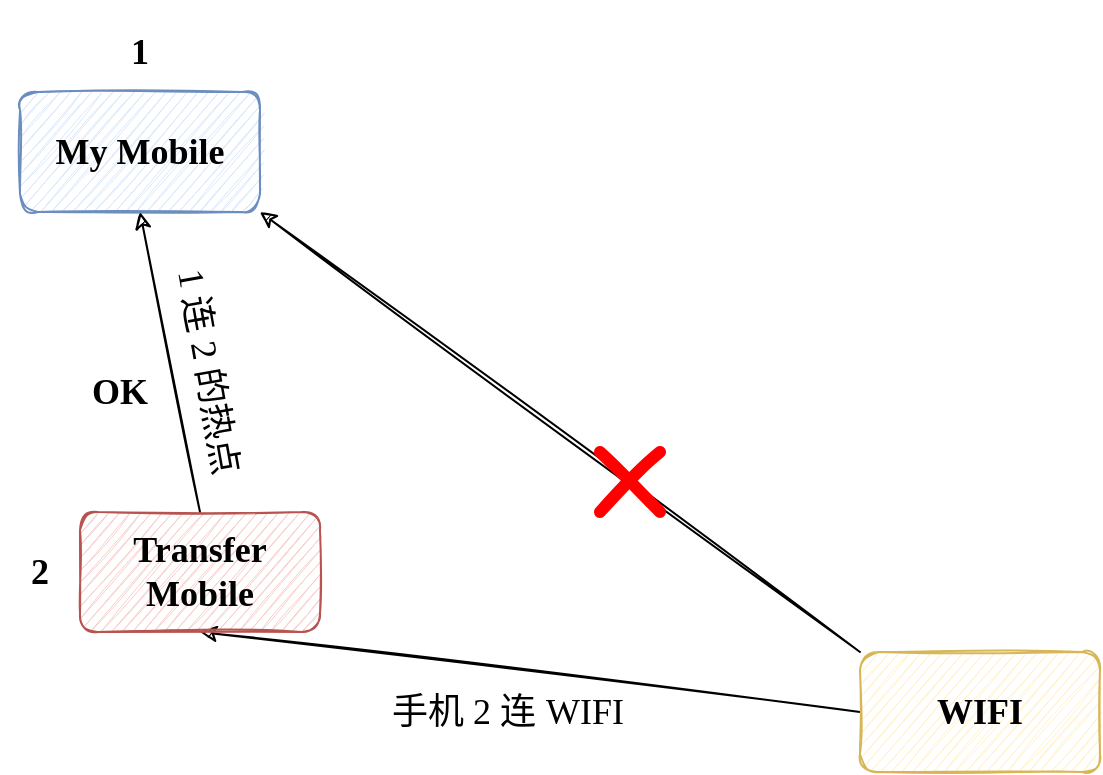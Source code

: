 <mxfile version="14.2.6" type="device"><diagram id="WwbfL4jN-Z0RdiQv5uQO" name="Page-1"><mxGraphModel dx="1038" dy="580" grid="1" gridSize="10" guides="1" tooltips="1" connect="1" arrows="1" fold="1" page="1" pageScale="1" pageWidth="827" pageHeight="1169" background="none" math="0" shadow="0"><root><mxCell id="0"/><mxCell id="1" parent="0"/><mxCell id="5U-dFKR6ylrw1KfZdZ8v-3" value="&lt;h2&gt;&lt;font face=&quot;Garamond&quot;&gt;My Mobile&lt;/font&gt;&lt;/h2&gt;" style="rounded=1;whiteSpace=wrap;html=1;sketch=1;fillColor=#dae8fc;strokeColor=#6c8ebf;" parent="1" vertex="1"><mxGeometry x="170" y="110" width="120" height="60" as="geometry"/></mxCell><mxCell id="8lbGZYon4FSKEDppkDvm-1" style="rounded=0;sketch=1;orthogonalLoop=1;jettySize=auto;html=1;exitX=0;exitY=0;exitDx=0;exitDy=0;entryX=1;entryY=1;entryDx=0;entryDy=0;" edge="1" parent="1" source="5U-dFKR6ylrw1KfZdZ8v-4" target="5U-dFKR6ylrw1KfZdZ8v-3"><mxGeometry relative="1" as="geometry"/></mxCell><mxCell id="8lbGZYon4FSKEDppkDvm-5" style="edgeStyle=none;rounded=0;sketch=1;orthogonalLoop=1;jettySize=auto;html=1;exitX=0;exitY=0.5;exitDx=0;exitDy=0;entryX=0.5;entryY=1;entryDx=0;entryDy=0;strokeWidth=1;" edge="1" parent="1" source="5U-dFKR6ylrw1KfZdZ8v-4" target="8lbGZYon4FSKEDppkDvm-4"><mxGeometry relative="1" as="geometry"/></mxCell><mxCell id="5U-dFKR6ylrw1KfZdZ8v-4" value="&lt;h2&gt;&lt;font face=&quot;Garamond&quot;&gt;WIFI&lt;/font&gt;&lt;/h2&gt;" style="rounded=1;whiteSpace=wrap;html=1;sketch=1;fillColor=#fff2cc;strokeColor=#d6b656;" parent="1" vertex="1"><mxGeometry x="590" y="390" width="120" height="60" as="geometry"/></mxCell><mxCell id="8lbGZYon4FSKEDppkDvm-2" value="" style="endArrow=none;html=1;fillColor=#f8cecc;strokeColor=#FF0000;strokeWidth=6;sketch=1;" edge="1" parent="1"><mxGeometry width="50" height="50" relative="1" as="geometry"><mxPoint x="460" y="320" as="sourcePoint"/><mxPoint x="490" y="290" as="targetPoint"/></mxGeometry></mxCell><mxCell id="8lbGZYon4FSKEDppkDvm-3" value="" style="endArrow=none;html=1;fillColor=#f8cecc;strokeColor=#FF0000;strokeWidth=6;jumpStyle=none;sketch=1;" edge="1" parent="1"><mxGeometry width="50" height="50" relative="1" as="geometry"><mxPoint x="460" y="290" as="sourcePoint"/><mxPoint x="490" y="320" as="targetPoint"/></mxGeometry></mxCell><mxCell id="8lbGZYon4FSKEDppkDvm-6" style="edgeStyle=none;rounded=0;sketch=1;orthogonalLoop=1;jettySize=auto;html=1;exitX=0.5;exitY=0;exitDx=0;exitDy=0;entryX=0.5;entryY=1;entryDx=0;entryDy=0;strokeColor=#000000;strokeWidth=1;" edge="1" parent="1" source="8lbGZYon4FSKEDppkDvm-4" target="5U-dFKR6ylrw1KfZdZ8v-3"><mxGeometry relative="1" as="geometry"/></mxCell><mxCell id="8lbGZYon4FSKEDppkDvm-4" value="&lt;h2&gt;&lt;font face=&quot;Garamond&quot;&gt;Transfer Mobile&lt;/font&gt;&lt;/h2&gt;" style="rounded=1;whiteSpace=wrap;html=1;sketch=1;fillColor=#f8cecc;strokeColor=#b85450;" vertex="1" parent="1"><mxGeometry x="200" y="320" width="120" height="60" as="geometry"/></mxCell><mxCell id="8lbGZYon4FSKEDppkDvm-7" value="&lt;h2&gt;&lt;font face=&quot;Garamond&quot;&gt;OK&lt;/font&gt;&lt;/h2&gt;" style="text;html=1;strokeColor=none;fillColor=none;align=center;verticalAlign=middle;whiteSpace=wrap;rounded=0;sketch=1;" vertex="1" parent="1"><mxGeometry x="200" y="250" width="40" height="20" as="geometry"/></mxCell><mxCell id="8lbGZYon4FSKEDppkDvm-8" value="&lt;h2&gt;&lt;font face=&quot;Garamond&quot;&gt;1&lt;/font&gt;&lt;/h2&gt;" style="text;html=1;strokeColor=none;fillColor=none;align=center;verticalAlign=middle;whiteSpace=wrap;rounded=0;sketch=1;" vertex="1" parent="1"><mxGeometry x="210" y="80" width="40" height="20" as="geometry"/></mxCell><mxCell id="8lbGZYon4FSKEDppkDvm-9" value="&lt;h2&gt;&lt;font face=&quot;Garamond&quot;&gt;2&lt;/font&gt;&lt;/h2&gt;" style="text;html=1;strokeColor=none;fillColor=none;align=center;verticalAlign=middle;whiteSpace=wrap;rounded=0;sketch=1;" vertex="1" parent="1"><mxGeometry x="160" y="340" width="40" height="20" as="geometry"/></mxCell><mxCell id="8lbGZYon4FSKEDppkDvm-10" value="&lt;h2&gt;&lt;span style=&quot;font-weight: normal&quot;&gt;&lt;font face=&quot;Garamond&quot;&gt;手机 2 &lt;/font&gt;连 &lt;font face=&quot;Garamond&quot;&gt;WIFI&lt;/font&gt;&lt;/span&gt;&lt;/h2&gt;" style="text;html=1;strokeColor=none;fillColor=none;align=center;verticalAlign=middle;whiteSpace=wrap;rounded=0;sketch=1;" vertex="1" parent="1"><mxGeometry x="339" y="410" width="150" height="20" as="geometry"/></mxCell><mxCell id="8lbGZYon4FSKEDppkDvm-11" value="&lt;h2&gt;&lt;span style=&quot;font-weight: normal&quot;&gt;&lt;font face=&quot;Garamond&quot;&gt;1&amp;nbsp;&lt;/font&gt;连&amp;nbsp;&lt;font face=&quot;Garamond&quot;&gt;2 的热点&lt;/font&gt;&lt;/span&gt;&lt;/h2&gt;" style="text;html=1;strokeColor=none;fillColor=none;align=center;verticalAlign=middle;whiteSpace=wrap;rounded=0;sketch=1;rotation=80;" vertex="1" parent="1"><mxGeometry x="189" y="240" width="150" height="20" as="geometry"/></mxCell></root></mxGraphModel></diagram></mxfile>